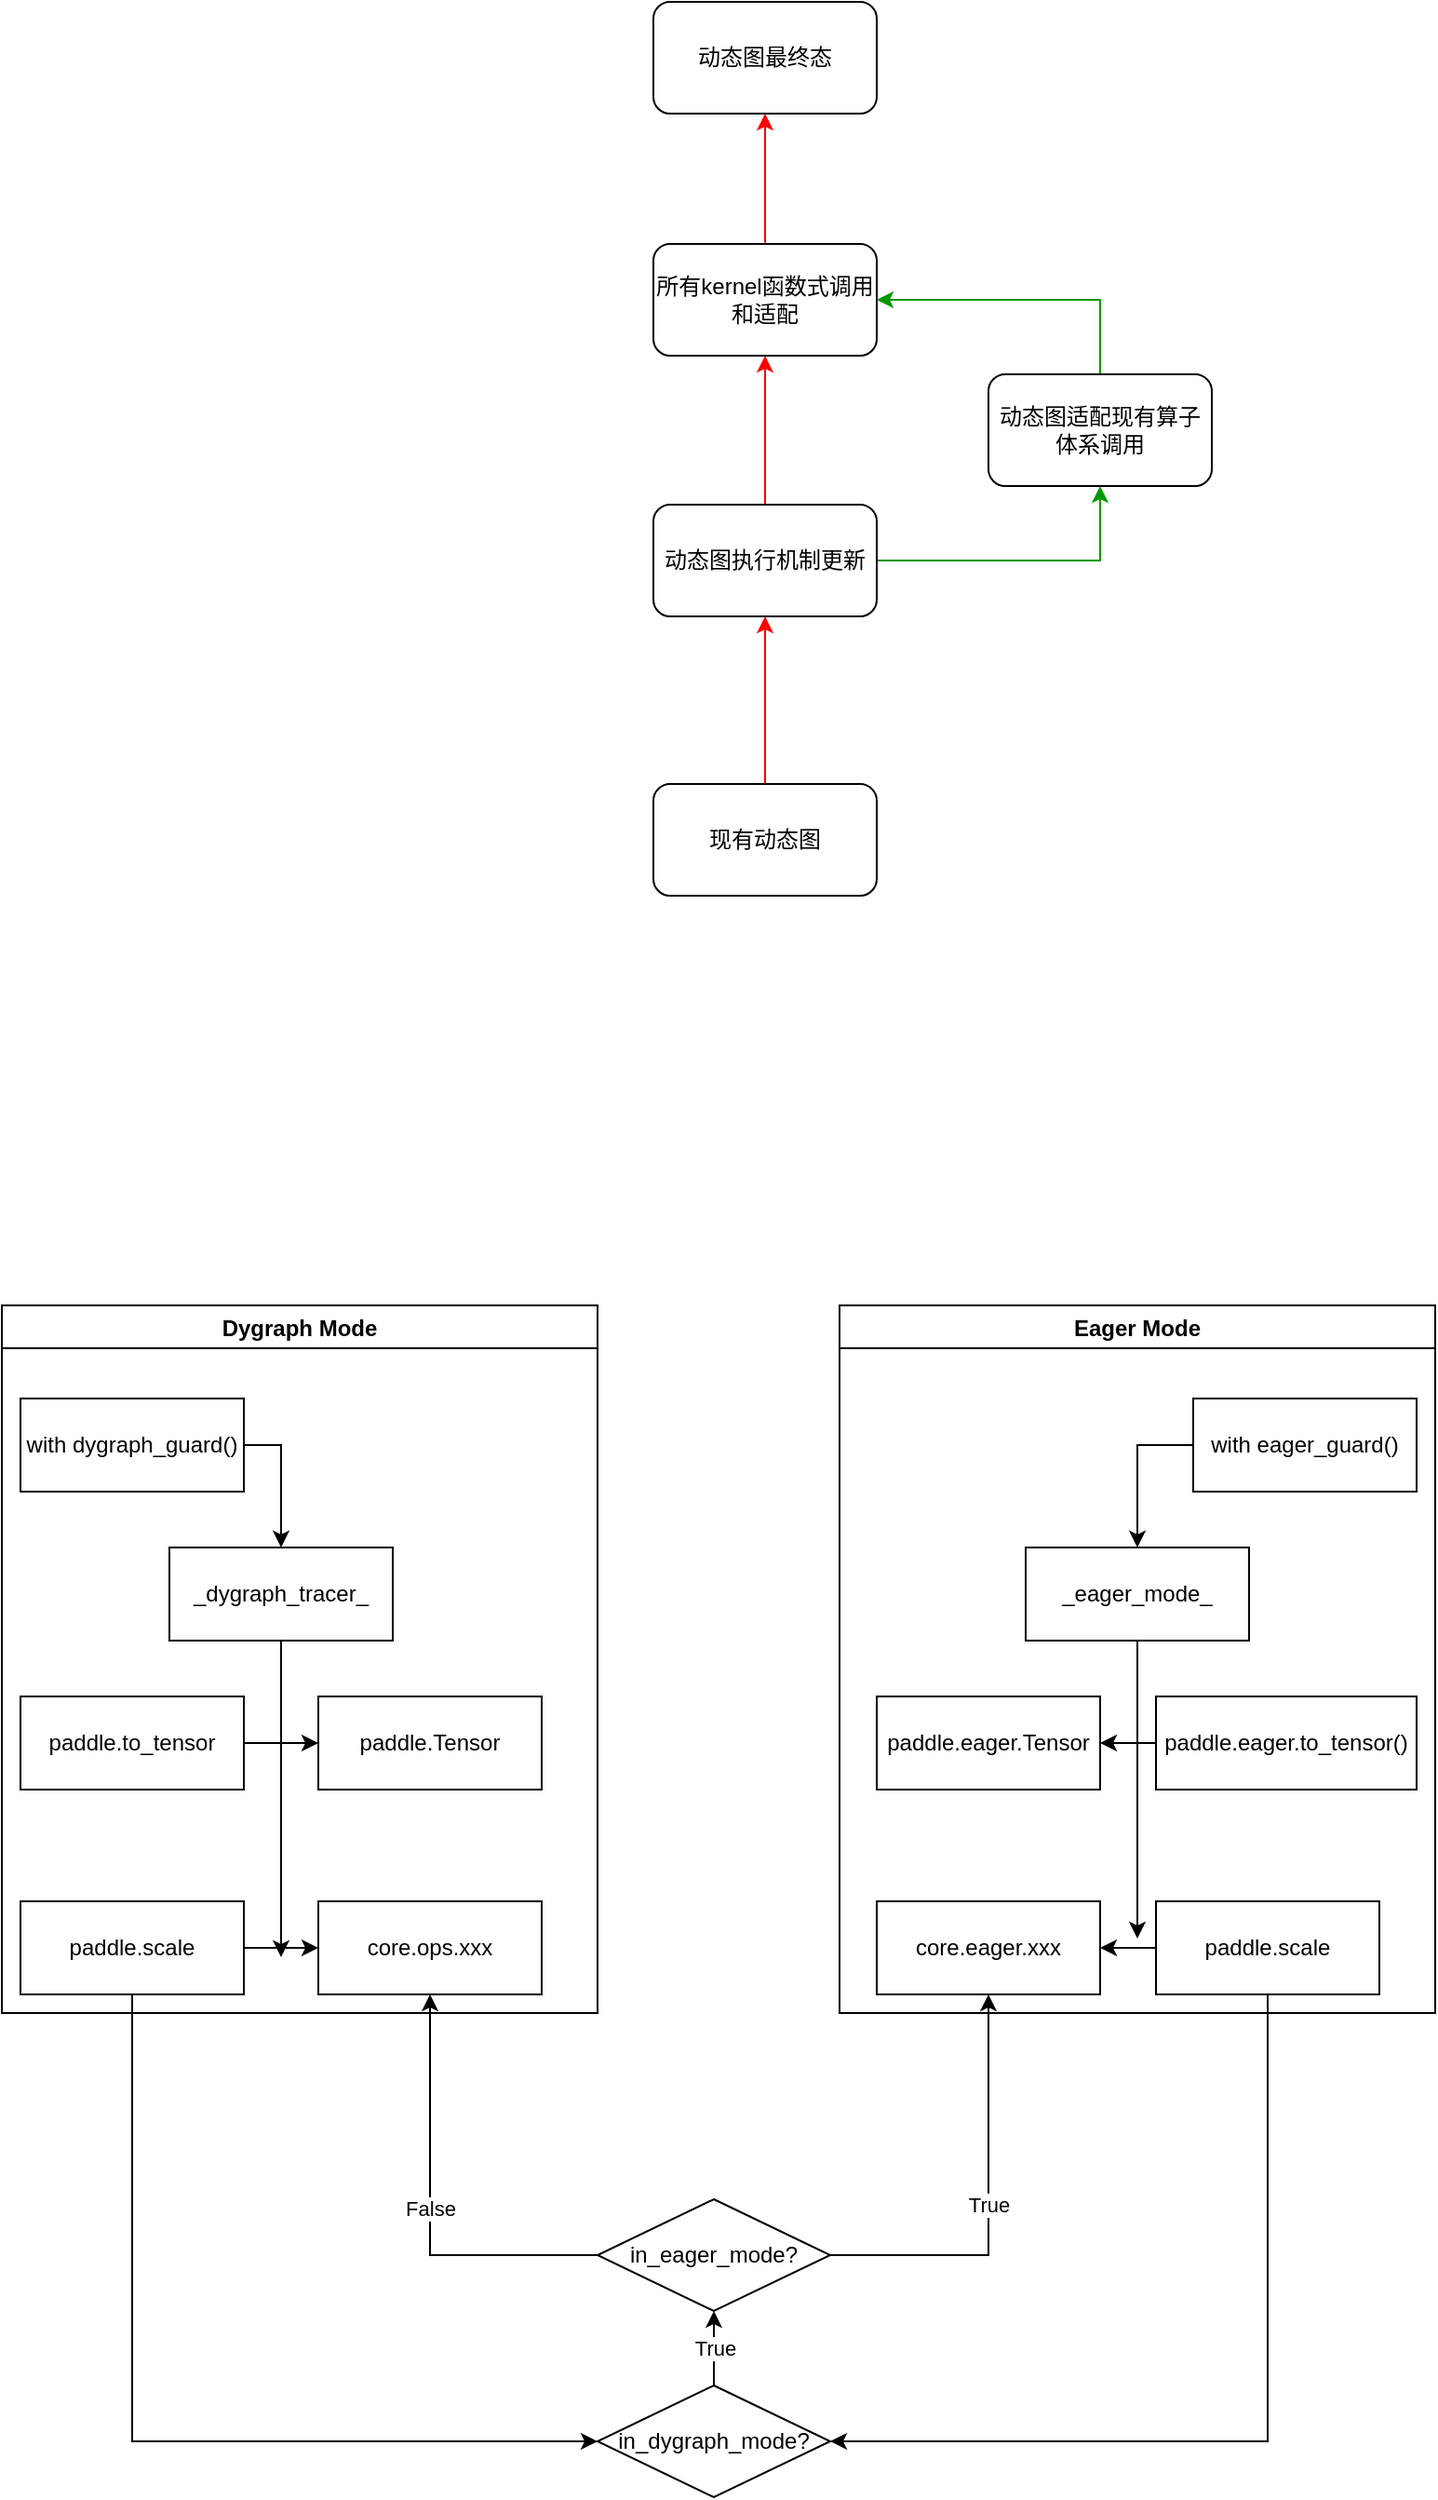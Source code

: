 <mxfile version="15.0.3" type="github">
  <diagram id="fZkWPu3aNePsCixg-CGU" name="Page-1">
    <mxGraphModel dx="2066" dy="1869" grid="1" gridSize="10" guides="1" tooltips="1" connect="1" arrows="1" fold="1" page="1" pageScale="1" pageWidth="850" pageHeight="1100" math="0" shadow="0">
      <root>
        <mxCell id="0" />
        <mxCell id="1" parent="0" />
        <mxCell id="sgn2gqV4HIEDHmlNP8Rc-3" value="core.ops.xxx" style="rounded=0;whiteSpace=wrap;html=1;" vertex="1" parent="1">
          <mxGeometry x="170" y="250" width="120" height="50" as="geometry" />
        </mxCell>
        <mxCell id="sgn2gqV4HIEDHmlNP8Rc-4" value="paddle.Tensor" style="rounded=0;whiteSpace=wrap;html=1;" vertex="1" parent="1">
          <mxGeometry x="170" y="140" width="120" height="50" as="geometry" />
        </mxCell>
        <mxCell id="sgn2gqV4HIEDHmlNP8Rc-17" style="edgeStyle=orthogonalEdgeStyle;rounded=0;orthogonalLoop=1;jettySize=auto;html=1;exitX=0;exitY=0.5;exitDx=0;exitDy=0;" edge="1" parent="1" source="sgn2gqV4HIEDHmlNP8Rc-7" target="sgn2gqV4HIEDHmlNP8Rc-8">
          <mxGeometry relative="1" as="geometry" />
        </mxCell>
        <mxCell id="sgn2gqV4HIEDHmlNP8Rc-7" value="paddle.eager.to_tensor()" style="rounded=0;whiteSpace=wrap;html=1;" vertex="1" parent="1">
          <mxGeometry x="620" y="140" width="140" height="50" as="geometry" />
        </mxCell>
        <mxCell id="sgn2gqV4HIEDHmlNP8Rc-8" value="paddle.eager.Tensor" style="rounded=0;whiteSpace=wrap;html=1;" vertex="1" parent="1">
          <mxGeometry x="470" y="140" width="120" height="50" as="geometry" />
        </mxCell>
        <mxCell id="sgn2gqV4HIEDHmlNP8Rc-16" style="edgeStyle=orthogonalEdgeStyle;rounded=0;orthogonalLoop=1;jettySize=auto;html=1;exitX=1;exitY=0.5;exitDx=0;exitDy=0;entryX=0;entryY=0.5;entryDx=0;entryDy=0;" edge="1" parent="1" source="sgn2gqV4HIEDHmlNP8Rc-10" target="sgn2gqV4HIEDHmlNP8Rc-4">
          <mxGeometry relative="1" as="geometry" />
        </mxCell>
        <mxCell id="sgn2gqV4HIEDHmlNP8Rc-10" value="paddle.to_tensor" style="rounded=0;whiteSpace=wrap;html=1;" vertex="1" parent="1">
          <mxGeometry x="10" y="140" width="120" height="50" as="geometry" />
        </mxCell>
        <mxCell id="sgn2gqV4HIEDHmlNP8Rc-18" style="edgeStyle=orthogonalEdgeStyle;rounded=0;orthogonalLoop=1;jettySize=auto;html=1;exitX=1;exitY=0.5;exitDx=0;exitDy=0;" edge="1" parent="1" source="sgn2gqV4HIEDHmlNP8Rc-11" target="sgn2gqV4HIEDHmlNP8Rc-3">
          <mxGeometry relative="1" as="geometry" />
        </mxCell>
        <mxCell id="sgn2gqV4HIEDHmlNP8Rc-24" style="edgeStyle=orthogonalEdgeStyle;rounded=0;orthogonalLoop=1;jettySize=auto;html=1;exitX=0.5;exitY=1;exitDx=0;exitDy=0;entryX=0;entryY=0.5;entryDx=0;entryDy=0;" edge="1" parent="1" source="sgn2gqV4HIEDHmlNP8Rc-11" target="sgn2gqV4HIEDHmlNP8Rc-23">
          <mxGeometry relative="1" as="geometry" />
        </mxCell>
        <mxCell id="sgn2gqV4HIEDHmlNP8Rc-11" value="paddle.scale" style="rounded=0;whiteSpace=wrap;html=1;" vertex="1" parent="1">
          <mxGeometry x="10" y="250" width="120" height="50" as="geometry" />
        </mxCell>
        <mxCell id="sgn2gqV4HIEDHmlNP8Rc-19" style="edgeStyle=orthogonalEdgeStyle;rounded=0;orthogonalLoop=1;jettySize=auto;html=1;exitX=0;exitY=0.5;exitDx=0;exitDy=0;entryX=1;entryY=0.5;entryDx=0;entryDy=0;" edge="1" parent="1" source="sgn2gqV4HIEDHmlNP8Rc-12" target="sgn2gqV4HIEDHmlNP8Rc-13">
          <mxGeometry relative="1" as="geometry" />
        </mxCell>
        <mxCell id="sgn2gqV4HIEDHmlNP8Rc-25" style="edgeStyle=orthogonalEdgeStyle;rounded=0;orthogonalLoop=1;jettySize=auto;html=1;exitX=0.5;exitY=1;exitDx=0;exitDy=0;entryX=1;entryY=0.5;entryDx=0;entryDy=0;" edge="1" parent="1" source="sgn2gqV4HIEDHmlNP8Rc-12" target="sgn2gqV4HIEDHmlNP8Rc-23">
          <mxGeometry relative="1" as="geometry" />
        </mxCell>
        <mxCell id="sgn2gqV4HIEDHmlNP8Rc-12" value="paddle.scale" style="rounded=0;whiteSpace=wrap;html=1;" vertex="1" parent="1">
          <mxGeometry x="620" y="250" width="120" height="50" as="geometry" />
        </mxCell>
        <mxCell id="sgn2gqV4HIEDHmlNP8Rc-13" value="core.eager.xxx" style="rounded=0;whiteSpace=wrap;html=1;" vertex="1" parent="1">
          <mxGeometry x="470" y="250" width="120" height="50" as="geometry" />
        </mxCell>
        <mxCell id="sgn2gqV4HIEDHmlNP8Rc-20" value="Dygraph Mode" style="swimlane;" vertex="1" parent="1">
          <mxGeometry y="-70" width="320" height="380" as="geometry" />
        </mxCell>
        <mxCell id="sgn2gqV4HIEDHmlNP8Rc-5" value="_dygraph_tracer_" style="rounded=0;whiteSpace=wrap;html=1;" vertex="1" parent="sgn2gqV4HIEDHmlNP8Rc-20">
          <mxGeometry x="90" y="130" width="120" height="50" as="geometry" />
        </mxCell>
        <mxCell id="sgn2gqV4HIEDHmlNP8Rc-6" value="with dygraph_guard()" style="rounded=0;whiteSpace=wrap;html=1;" vertex="1" parent="sgn2gqV4HIEDHmlNP8Rc-20">
          <mxGeometry x="10" y="50" width="120" height="50" as="geometry" />
        </mxCell>
        <mxCell id="sgn2gqV4HIEDHmlNP8Rc-14" style="edgeStyle=orthogonalEdgeStyle;rounded=0;orthogonalLoop=1;jettySize=auto;html=1;exitX=1;exitY=0.5;exitDx=0;exitDy=0;entryX=0.5;entryY=0;entryDx=0;entryDy=0;" edge="1" parent="sgn2gqV4HIEDHmlNP8Rc-20" source="sgn2gqV4HIEDHmlNP8Rc-6" target="sgn2gqV4HIEDHmlNP8Rc-5">
          <mxGeometry relative="1" as="geometry" />
        </mxCell>
        <mxCell id="sgn2gqV4HIEDHmlNP8Rc-21" value="Eager Mode" style="swimlane;" vertex="1" parent="1">
          <mxGeometry x="450" y="-70" width="320" height="380" as="geometry" />
        </mxCell>
        <mxCell id="sgn2gqV4HIEDHmlNP8Rc-2" value="_eager_mode_" style="rounded=0;whiteSpace=wrap;html=1;" vertex="1" parent="sgn2gqV4HIEDHmlNP8Rc-21">
          <mxGeometry x="100" y="130" width="120" height="50" as="geometry" />
        </mxCell>
        <mxCell id="sgn2gqV4HIEDHmlNP8Rc-1" value="with eager_guard()" style="rounded=0;whiteSpace=wrap;html=1;" vertex="1" parent="sgn2gqV4HIEDHmlNP8Rc-21">
          <mxGeometry x="190" y="50" width="120" height="50" as="geometry" />
        </mxCell>
        <mxCell id="sgn2gqV4HIEDHmlNP8Rc-15" style="edgeStyle=orthogonalEdgeStyle;rounded=0;orthogonalLoop=1;jettySize=auto;html=1;exitX=0;exitY=0.5;exitDx=0;exitDy=0;" edge="1" parent="sgn2gqV4HIEDHmlNP8Rc-21" source="sgn2gqV4HIEDHmlNP8Rc-1" target="sgn2gqV4HIEDHmlNP8Rc-2">
          <mxGeometry relative="1" as="geometry" />
        </mxCell>
        <mxCell id="sgn2gqV4HIEDHmlNP8Rc-27" value="True" style="edgeStyle=orthogonalEdgeStyle;rounded=0;orthogonalLoop=1;jettySize=auto;html=1;exitX=1;exitY=0.5;exitDx=0;exitDy=0;entryX=0.5;entryY=1;entryDx=0;entryDy=0;" edge="1" parent="1" source="sgn2gqV4HIEDHmlNP8Rc-22" target="sgn2gqV4HIEDHmlNP8Rc-13">
          <mxGeometry relative="1" as="geometry" />
        </mxCell>
        <mxCell id="sgn2gqV4HIEDHmlNP8Rc-28" value="False" style="edgeStyle=orthogonalEdgeStyle;rounded=0;orthogonalLoop=1;jettySize=auto;html=1;exitX=0;exitY=0.5;exitDx=0;exitDy=0;entryX=0.5;entryY=1;entryDx=0;entryDy=0;" edge="1" parent="1" source="sgn2gqV4HIEDHmlNP8Rc-22" target="sgn2gqV4HIEDHmlNP8Rc-3">
          <mxGeometry relative="1" as="geometry" />
        </mxCell>
        <mxCell id="sgn2gqV4HIEDHmlNP8Rc-22" value="in_eager_mode?" style="rhombus;whiteSpace=wrap;html=1;" vertex="1" parent="1">
          <mxGeometry x="320" y="410" width="125" height="60" as="geometry" />
        </mxCell>
        <mxCell id="sgn2gqV4HIEDHmlNP8Rc-26" value="True" style="edgeStyle=orthogonalEdgeStyle;rounded=0;orthogonalLoop=1;jettySize=auto;html=1;exitX=0.5;exitY=0;exitDx=0;exitDy=0;entryX=0.5;entryY=1;entryDx=0;entryDy=0;" edge="1" parent="1" source="sgn2gqV4HIEDHmlNP8Rc-23" target="sgn2gqV4HIEDHmlNP8Rc-22">
          <mxGeometry relative="1" as="geometry" />
        </mxCell>
        <mxCell id="sgn2gqV4HIEDHmlNP8Rc-23" value="in_dygraph_mode?" style="rhombus;whiteSpace=wrap;html=1;" vertex="1" parent="1">
          <mxGeometry x="320" y="510" width="125" height="60" as="geometry" />
        </mxCell>
        <mxCell id="sgn2gqV4HIEDHmlNP8Rc-34" style="edgeStyle=orthogonalEdgeStyle;rounded=0;orthogonalLoop=1;jettySize=auto;html=1;exitX=0.5;exitY=1;exitDx=0;exitDy=0;" edge="1" parent="1" source="sgn2gqV4HIEDHmlNP8Rc-5">
          <mxGeometry relative="1" as="geometry">
            <mxPoint x="150" y="280" as="targetPoint" />
          </mxGeometry>
        </mxCell>
        <mxCell id="sgn2gqV4HIEDHmlNP8Rc-35" style="edgeStyle=orthogonalEdgeStyle;rounded=0;orthogonalLoop=1;jettySize=auto;html=1;exitX=0.5;exitY=1;exitDx=0;exitDy=0;" edge="1" parent="1" source="sgn2gqV4HIEDHmlNP8Rc-2">
          <mxGeometry relative="1" as="geometry">
            <mxPoint x="610" y="270" as="targetPoint" />
          </mxGeometry>
        </mxCell>
        <mxCell id="sgn2gqV4HIEDHmlNP8Rc-46" style="edgeStyle=orthogonalEdgeStyle;rounded=0;orthogonalLoop=1;jettySize=auto;html=1;exitX=0.5;exitY=0;exitDx=0;exitDy=0;strokeColor=#FF0000;" edge="1" parent="1" source="sgn2gqV4HIEDHmlNP8Rc-37" target="sgn2gqV4HIEDHmlNP8Rc-40">
          <mxGeometry relative="1" as="geometry" />
        </mxCell>
        <mxCell id="sgn2gqV4HIEDHmlNP8Rc-37" value="现有动态图" style="rounded=1;whiteSpace=wrap;html=1;" vertex="1" parent="1">
          <mxGeometry x="350" y="-350" width="120" height="60" as="geometry" />
        </mxCell>
        <mxCell id="sgn2gqV4HIEDHmlNP8Rc-38" value="动态图最终态" style="rounded=1;whiteSpace=wrap;html=1;" vertex="1" parent="1">
          <mxGeometry x="350" y="-770" width="120" height="60" as="geometry" />
        </mxCell>
        <mxCell id="sgn2gqV4HIEDHmlNP8Rc-48" style="edgeStyle=orthogonalEdgeStyle;rounded=0;orthogonalLoop=1;jettySize=auto;html=1;exitX=0.5;exitY=0;exitDx=0;exitDy=0;entryX=0.5;entryY=1;entryDx=0;entryDy=0;strokeColor=#FF0000;" edge="1" parent="1" source="sgn2gqV4HIEDHmlNP8Rc-39" target="sgn2gqV4HIEDHmlNP8Rc-38">
          <mxGeometry relative="1" as="geometry" />
        </mxCell>
        <mxCell id="sgn2gqV4HIEDHmlNP8Rc-39" value="所有kernel函数式调用和适配" style="rounded=1;whiteSpace=wrap;html=1;" vertex="1" parent="1">
          <mxGeometry x="350" y="-640" width="120" height="60" as="geometry" />
        </mxCell>
        <mxCell id="sgn2gqV4HIEDHmlNP8Rc-47" style="edgeStyle=orthogonalEdgeStyle;rounded=0;orthogonalLoop=1;jettySize=auto;html=1;exitX=0.5;exitY=0;exitDx=0;exitDy=0;entryX=0.5;entryY=1;entryDx=0;entryDy=0;strokeColor=#FF0000;" edge="1" parent="1" source="sgn2gqV4HIEDHmlNP8Rc-40" target="sgn2gqV4HIEDHmlNP8Rc-39">
          <mxGeometry relative="1" as="geometry" />
        </mxCell>
        <mxCell id="sgn2gqV4HIEDHmlNP8Rc-50" style="edgeStyle=orthogonalEdgeStyle;rounded=0;orthogonalLoop=1;jettySize=auto;html=1;exitX=1;exitY=0.5;exitDx=0;exitDy=0;entryX=0.5;entryY=1;entryDx=0;entryDy=0;strokeColor=#009900;" edge="1" parent="1" source="sgn2gqV4HIEDHmlNP8Rc-40" target="sgn2gqV4HIEDHmlNP8Rc-45">
          <mxGeometry relative="1" as="geometry" />
        </mxCell>
        <mxCell id="sgn2gqV4HIEDHmlNP8Rc-40" value="动态图执行机制更新" style="rounded=1;whiteSpace=wrap;html=1;" vertex="1" parent="1">
          <mxGeometry x="350" y="-500" width="120" height="60" as="geometry" />
        </mxCell>
        <mxCell id="sgn2gqV4HIEDHmlNP8Rc-51" style="edgeStyle=orthogonalEdgeStyle;rounded=0;orthogonalLoop=1;jettySize=auto;html=1;exitX=0.5;exitY=0;exitDx=0;exitDy=0;entryX=1;entryY=0.5;entryDx=0;entryDy=0;strokeColor=#009900;" edge="1" parent="1" source="sgn2gqV4HIEDHmlNP8Rc-45" target="sgn2gqV4HIEDHmlNP8Rc-39">
          <mxGeometry relative="1" as="geometry" />
        </mxCell>
        <mxCell id="sgn2gqV4HIEDHmlNP8Rc-45" value="动态图适配现有算子体系调用" style="rounded=1;whiteSpace=wrap;html=1;" vertex="1" parent="1">
          <mxGeometry x="530" y="-570" width="120" height="60" as="geometry" />
        </mxCell>
      </root>
    </mxGraphModel>
  </diagram>
</mxfile>
